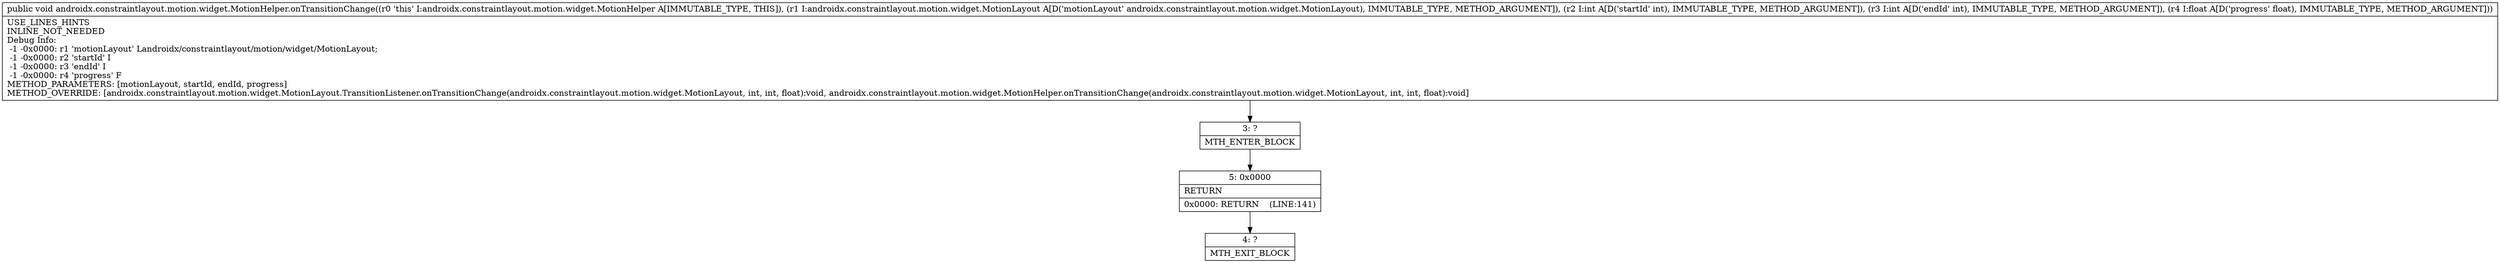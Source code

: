 digraph "CFG forandroidx.constraintlayout.motion.widget.MotionHelper.onTransitionChange(Landroidx\/constraintlayout\/motion\/widget\/MotionLayout;IIF)V" {
Node_3 [shape=record,label="{3\:\ ?|MTH_ENTER_BLOCK\l}"];
Node_5 [shape=record,label="{5\:\ 0x0000|RETURN\l|0x0000: RETURN    (LINE:141)\l}"];
Node_4 [shape=record,label="{4\:\ ?|MTH_EXIT_BLOCK\l}"];
MethodNode[shape=record,label="{public void androidx.constraintlayout.motion.widget.MotionHelper.onTransitionChange((r0 'this' I:androidx.constraintlayout.motion.widget.MotionHelper A[IMMUTABLE_TYPE, THIS]), (r1 I:androidx.constraintlayout.motion.widget.MotionLayout A[D('motionLayout' androidx.constraintlayout.motion.widget.MotionLayout), IMMUTABLE_TYPE, METHOD_ARGUMENT]), (r2 I:int A[D('startId' int), IMMUTABLE_TYPE, METHOD_ARGUMENT]), (r3 I:int A[D('endId' int), IMMUTABLE_TYPE, METHOD_ARGUMENT]), (r4 I:float A[D('progress' float), IMMUTABLE_TYPE, METHOD_ARGUMENT]))  | USE_LINES_HINTS\lINLINE_NOT_NEEDED\lDebug Info:\l  \-1 \-0x0000: r1 'motionLayout' Landroidx\/constraintlayout\/motion\/widget\/MotionLayout;\l  \-1 \-0x0000: r2 'startId' I\l  \-1 \-0x0000: r3 'endId' I\l  \-1 \-0x0000: r4 'progress' F\lMETHOD_PARAMETERS: [motionLayout, startId, endId, progress]\lMETHOD_OVERRIDE: [androidx.constraintlayout.motion.widget.MotionLayout.TransitionListener.onTransitionChange(androidx.constraintlayout.motion.widget.MotionLayout, int, int, float):void, androidx.constraintlayout.motion.widget.MotionHelper.onTransitionChange(androidx.constraintlayout.motion.widget.MotionLayout, int, int, float):void]\l}"];
MethodNode -> Node_3;Node_3 -> Node_5;
Node_5 -> Node_4;
}

